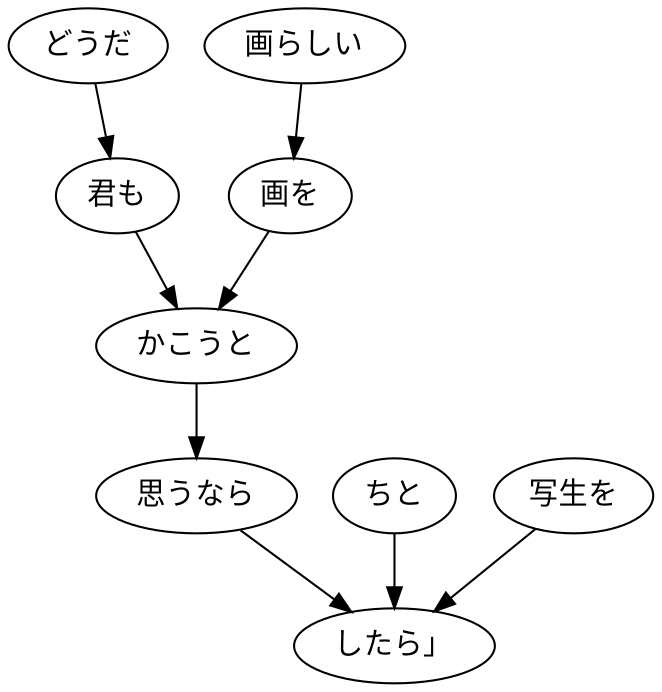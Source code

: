 digraph graph144 {
	node0 [label="どうだ"];
	node1 [label="君も"];
	node2 [label="画らしい"];
	node3 [label="画を"];
	node4 [label="かこうと"];
	node5 [label="思うなら"];
	node6 [label="ちと"];
	node7 [label="写生を"];
	node8 [label="したら」"];
	node0 -> node1;
	node1 -> node4;
	node2 -> node3;
	node3 -> node4;
	node4 -> node5;
	node5 -> node8;
	node6 -> node8;
	node7 -> node8;
}
